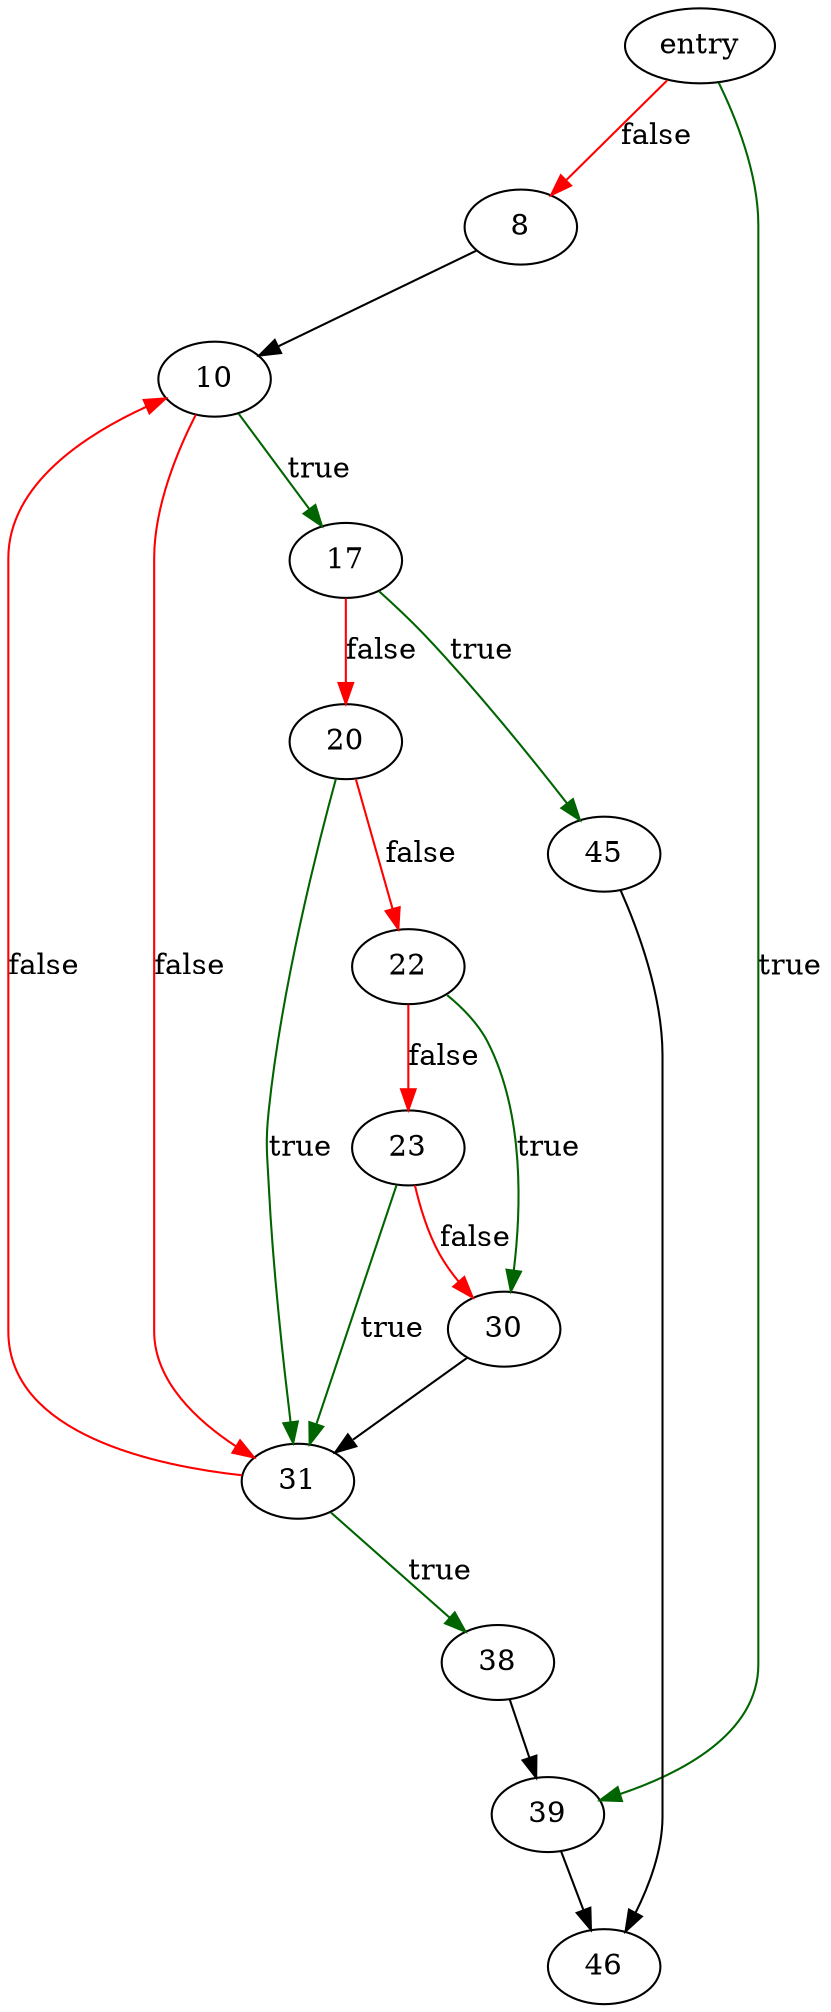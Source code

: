 digraph "argmatch" {
	// Node definitions.
	4 [label=entry];
	8;
	10;
	17;
	20;
	22;
	23;
	30;
	31;
	38;
	39;
	45;
	46;

	// Edge definitions.
	4 -> 8 [
		color=red
		label=false
	];
	4 -> 39 [
		color=darkgreen
		label=true
	];
	8 -> 10;
	10 -> 17 [
		color=darkgreen
		label=true
	];
	10 -> 31 [
		color=red
		label=false
	];
	17 -> 20 [
		color=red
		label=false
	];
	17 -> 45 [
		color=darkgreen
		label=true
	];
	20 -> 22 [
		color=red
		label=false
	];
	20 -> 31 [
		color=darkgreen
		label=true
	];
	22 -> 23 [
		color=red
		label=false
	];
	22 -> 30 [
		color=darkgreen
		label=true
	];
	23 -> 30 [
		color=red
		label=false
	];
	23 -> 31 [
		color=darkgreen
		label=true
	];
	30 -> 31;
	31 -> 10 [
		color=red
		label=false
	];
	31 -> 38 [
		color=darkgreen
		label=true
	];
	38 -> 39;
	39 -> 46;
	45 -> 46;
}